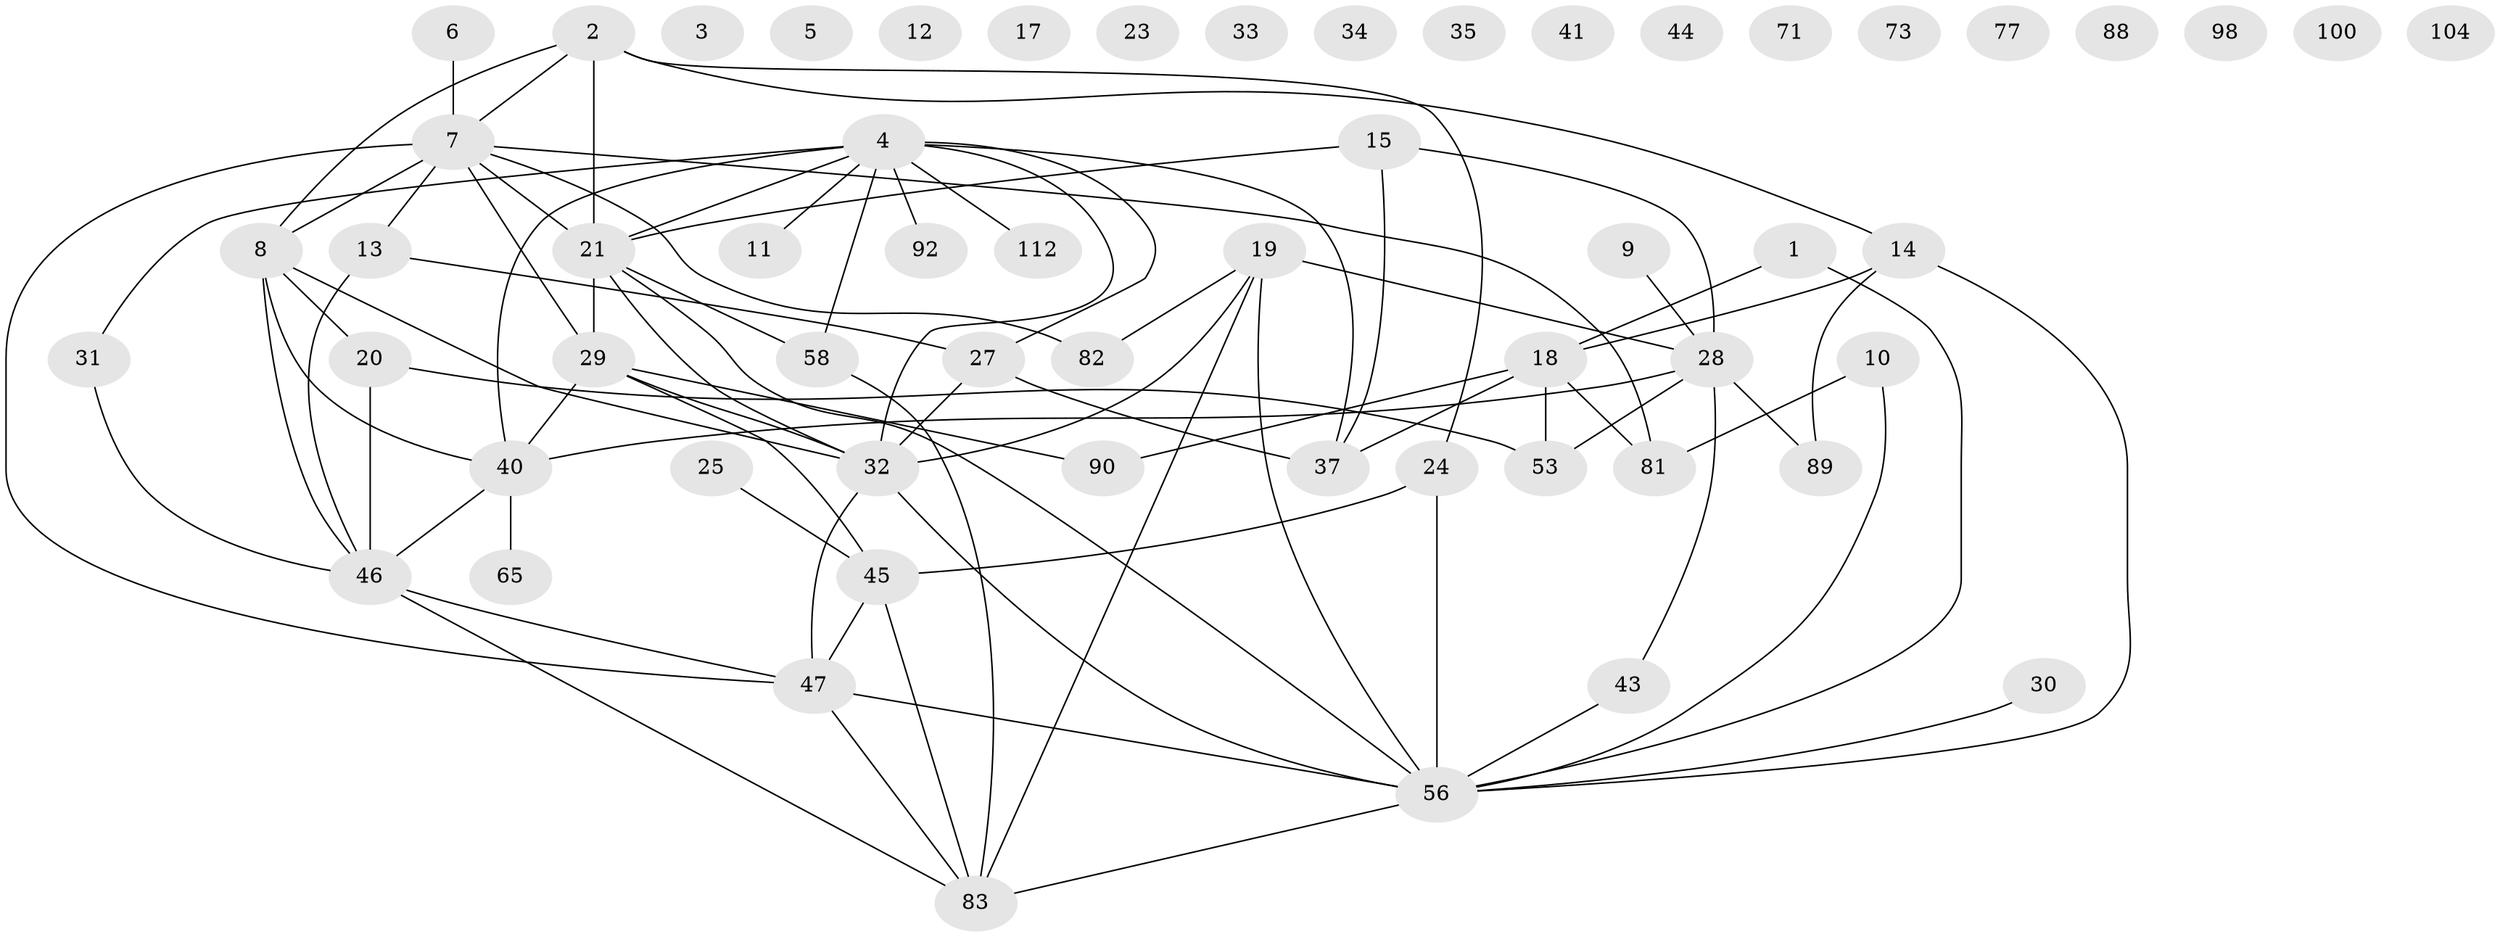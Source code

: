 // original degree distribution, {2: 0.18803418803418803, 3: 0.23931623931623933, 0: 0.11965811965811966, 1: 0.1794871794871795, 4: 0.15384615384615385, 5: 0.10256410256410256, 6: 0.008547008547008548, 7: 0.008547008547008548}
// Generated by graph-tools (version 1.1) at 2025/16/03/04/25 18:16:29]
// undirected, 58 vertices, 83 edges
graph export_dot {
graph [start="1"]
  node [color=gray90,style=filled];
  1;
  2 [super="+74+16"];
  3;
  4 [super="+38+59"];
  5;
  6;
  7 [super="+99+63"];
  8 [super="+22+75"];
  9;
  10 [super="+57"];
  11;
  12;
  13 [super="+86"];
  14 [super="+91+39"];
  15 [super="+36"];
  17 [super="+50+62"];
  18 [super="+26+64"];
  19 [super="+93"];
  20 [super="+96+113+48"];
  21 [super="+103"];
  23;
  24 [super="+69+76"];
  25 [super="+80"];
  27;
  28 [super="+108+51+72"];
  29 [super="+107+84"];
  30;
  31;
  32 [super="+61+68+60"];
  33 [super="+79"];
  34;
  35;
  37 [super="+70"];
  40 [super="+78+42"];
  41;
  43 [super="+87"];
  44;
  45 [super="+102"];
  46 [super="+52"];
  47 [super="+85+54+55"];
  53;
  56 [super="+67"];
  58;
  65;
  71;
  73;
  77;
  81;
  82;
  83 [super="+110"];
  88;
  89;
  90;
  92;
  98;
  100 [super="+116"];
  104;
  112;
  1 -- 56;
  1 -- 18;
  2 -- 8;
  2 -- 21;
  2 -- 7;
  2 -- 24;
  2 -- 14;
  4 -- 21;
  4 -- 11;
  4 -- 112;
  4 -- 58;
  4 -- 31;
  4 -- 32 [weight=2];
  4 -- 40 [weight=2];
  4 -- 27;
  4 -- 92;
  4 -- 37;
  6 -- 7;
  7 -- 21;
  7 -- 81;
  7 -- 82;
  7 -- 8 [weight=2];
  7 -- 47;
  7 -- 29;
  7 -- 13;
  8 -- 20;
  8 -- 32 [weight=2];
  8 -- 46;
  8 -- 40;
  9 -- 28;
  10 -- 56;
  10 -- 81;
  13 -- 27;
  13 -- 46;
  14 -- 89;
  14 -- 56;
  14 -- 18 [weight=2];
  15 -- 28;
  15 -- 21;
  15 -- 37;
  18 -- 81;
  18 -- 53;
  18 -- 90;
  18 -- 37;
  19 -- 28;
  19 -- 83;
  19 -- 56;
  19 -- 32;
  19 -- 82;
  20 -- 46;
  20 -- 53;
  21 -- 29;
  21 -- 58;
  21 -- 56;
  21 -- 32;
  24 -- 56;
  24 -- 45;
  25 -- 45;
  27 -- 37;
  27 -- 32;
  28 -- 89;
  28 -- 53;
  28 -- 40;
  28 -- 43;
  29 -- 90;
  29 -- 45;
  29 -- 40;
  29 -- 32;
  30 -- 56;
  31 -- 46;
  32 -- 56;
  32 -- 47;
  40 -- 65;
  40 -- 46;
  43 -- 56;
  45 -- 83;
  45 -- 47;
  46 -- 83;
  46 -- 47;
  47 -- 83;
  47 -- 56;
  56 -- 83;
  58 -- 83;
}
